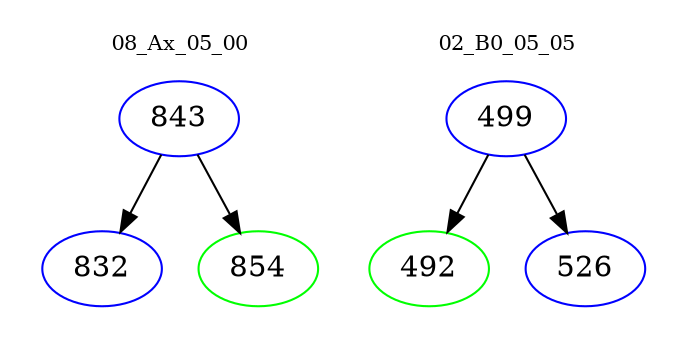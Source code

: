 digraph{
subgraph cluster_0 {
color = white
label = "08_Ax_05_00";
fontsize=10;
T0_843 [label="843", color="blue"]
T0_843 -> T0_832 [color="black"]
T0_832 [label="832", color="blue"]
T0_843 -> T0_854 [color="black"]
T0_854 [label="854", color="green"]
}
subgraph cluster_1 {
color = white
label = "02_B0_05_05";
fontsize=10;
T1_499 [label="499", color="blue"]
T1_499 -> T1_492 [color="black"]
T1_492 [label="492", color="green"]
T1_499 -> T1_526 [color="black"]
T1_526 [label="526", color="blue"]
}
}
